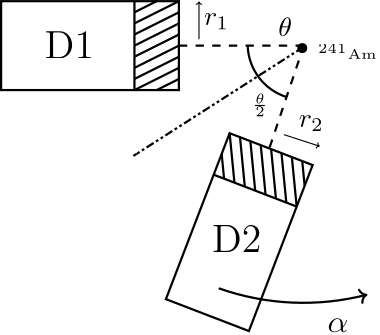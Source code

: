 <?xml version="1.0"?>
<!DOCTYPE ipe SYSTEM "ipe.dtd">
<ipe version="70218" creator="Ipe 7.2.23">
<info created="D:20210403233436" modified="D:20210404225552"/>
<ipestyle name="tikz">
<symbol name="arrow/normal(spx)">
<path stroke="sym-stroke" pen="sym-pen" cap="1" join="1">
-2.07224 2.39104 m
-1.69365 0.95639
-0.84999 0.27895
0 0 c
-0.84999 -0.27895
-1.69365 -0.95639
-2.07224 -2.39104 c
</path>
</symbol>
<symbol name="mark/circle(sx)" transformations="translations">
<path fill="sym-stroke">
0.6 0 0 0.6 0 0 e
0.4 0 0 0.4 0 0 e
</path>
</symbol>
<symbol name="mark/disk(sx)" transformations="translations">
<path fill="sym-stroke">
0.6 0 0 0.6 0 0 e
</path>
</symbol>
<symbol name="mark/fdisk(sfx)" transformations="translations">
<group>
<path fill="sym-fill">
0.5 0 0 0.5 0 0 e
</path>
<path fill="sym-stroke" fillrule="eofill">
0.6 0 0 0.6 0 0 e
0.4 0 0 0.4 0 0 e
</path>
</group>
</symbol>
<symbol name="mark/box(sx)" transformations="translations">
<path fill="sym-stroke" fillrule="eofill">
-0.6 -0.6 m
0.6 -0.6 l
0.6 0.6 l
-0.6 0.6 l
h
-0.4 -0.4 m
0.4 -0.4 l
0.4 0.4 l
-0.4 0.4 l
h
</path>
</symbol>
<symbol name="mark/square(sx)" transformations="translations">
<path fill="sym-stroke">
-0.6 -0.6 m
0.6 -0.6 l
0.6 0.6 l
-0.6 0.6 l
h
</path>
</symbol>
<symbol name="mark/fsquare(sfx)" transformations="translations">
<group>
<path fill="sym-fill">
-0.5 -0.5 m
0.5 -0.5 l
0.5 0.5 l
-0.5 0.5 l
h
</path>
<path fill="sym-stroke" fillrule="eofill">
-0.6 -0.6 m
0.6 -0.6 l
0.6 0.6 l
-0.6 0.6 l
h
-0.4 -0.4 m
0.4 -0.4 l
0.4 0.4 l
-0.4 0.4 l
h
</path>
</group>
</symbol>
<symbol name="mark/cross(sx)" transformations="translations">
<group>
<path fill="sym-stroke">
-0.43 -0.57 m
0.57 0.43 l
0.43 0.57 l
-0.57 -0.43 l
h
</path>
<path fill="sym-stroke">
-0.43 0.57 m
0.57 -0.43 l
0.43 -0.57 l
-0.57 0.43 l
h
</path>
</group>
</symbol>
<symbol name="arrow/To(spx)">
<path stroke="sym-stroke" pen="sym-pen" cap="1" join="1">
-2.07224 2.39104 m
-1.69365 0.95639
-0.84999 0.27895
0 0 c
-0.84999 -0.27895
-1.69365 -0.95639
-2.07224 -2.39104 c
</path>
</symbol>
<symbol name="arrow/To To(spx)">
<group>
<path stroke="sym-stroke" pen="sym-pen" cap="1" join="1">
-2.07224 2.39104 m
-1.69365 0.95639
-0.84999 0.27895
0 0 c
-0.84999 -0.27895
-1.69365 -0.95639
-2.07224 -2.39104 c
</path>
<path matrix="1 0 0 1 -2.47075 0" stroke="sym-stroke" pen="sym-pen" cap="1" join="1">
-2.07224 2.39104 m
-1.69365 0.95639
-0.84999 0.27895
0 0 c
-0.84999 -0.27895
-1.69365 -0.95639
-2.07224 -2.39104 c
</path>
</group>
</symbol>
<symbol name="arrow/Latex(spx)">
<path matrix="1 0 0 1 -3.7613 0" stroke="sym-stroke" fill="sym-stroke" pen="sym-pen" cap="0" join="0">
3.7613 0 m
3.2994 0.11273
1.26901 0.75153
0 1.44672 c
0 -1.44672 l
1.26901 -0.75153
3.2994 -0.11273
3.7613 0 c
h
</path>
</symbol>
<symbol name="arrow/Latex[open](spx)">
<path matrix="1 0 0 1 -3.7613 0" stroke="sym-stroke" fill="white" pen="sym-pen" cap="0" join="0">
3.7613 0 m
3.2994 0.11273
1.26901 0.75153
0 1.44672 c
0 -1.44672 l
1.26901 -0.75153
3.2994 -0.11273
3.7613 0 c
h
</path>
</symbol>
<symbol name="arrow/Stealth(spx)">
<path matrix="1 0 0 1 -4.21463 0" stroke="sym-stroke" fill="sym-stroke" pen="sym-pen" cap="0" join="0">
4.21463 0 m
0.64343 1.34572 l
1.8178 0 l
0.64343 -1.34572 l
h
</path>
</symbol>
<symbol name="arrow/Stealth[open](spx)">
<path matrix="1 0 0 1 -4.21463 0" stroke="sym-stroke" fill="white" pen="sym-pen" cap="0" join="0">
4.21463 0 m
0.64343 1.34572 l
1.8178 0 l
0.64343 -1.34572 l
h
</path>
</symbol>
<symbol name="arrow/Triangle(spx)">
<path matrix="1 0 0 1 -3.17348 0" stroke="sym-stroke" fill="sym-stroke" pen="sym-pen" cap="0" join="0">
3.17348 0 m
0.19925 1.76338 l
0.19925 0 l
0.19925 -1.76338 l
h
</path>
</symbol>
<symbol name="arrow/Triangle[open](spx)">
<path matrix="1 0 0 1 -3.17348 0" stroke="sym-stroke" fill="white" pen="sym-pen" cap="0" join="0">
3.17348 0 m
0.19925 1.76338 l
0.19925 0 l
0.19925 -1.76338 l
h
</path>
</symbol>
<symbol name="arrow/Kite(spx)">
<path matrix="1 0 0 1 -5.10841 0" stroke="sym-stroke" fill="sym-stroke" pen="sym-pen" cap="0" join="0">
5.10841 0 m
1.48842 1.20667 l
0.28177 0 l
1.48842 -1.20667 l
h
</path>
</symbol>
<symbol name="arrow/Kite[open](spx)">
<path matrix="1 0 0 1 -5.10841 0" stroke="sym-stroke" fill="white" pen="sym-pen" cap="0" join="0">
5.10841 0 m
1.48842 1.20667 l
0.28177 0 l
1.48842 -1.20667 l
h
</path>
</symbol>
<symbol name="arrow/Hooks(spx)">
<path stroke="sym-stroke" pen="sym-pen" cap="0" join="0">
0 2.09215 m
0.57773 2.09215
1.04607 1.62381
1.04607 1.04607 c
1.04607 0.46834
0.57773 0
0 0 c
0.57773 0
1.04607 -0.46834
1.04607 -1.04607 c
1.04607 -1.62381
0.57773 -2.09215
0 -2.09215 c
</path>
</symbol>
<symbol name="arrow/Hooks[harpoon](spx)">
<path stroke="sym-stroke" pen="sym-pen" cap="0" join="0">
0 2.09215 m
0.57773 2.09215
1.04607 1.62381
1.04607 1.04607 c
1.04607 0.46834
0.57773 0
0 0 c
</path>
</symbol>
<symbol name="arrow/Hooks[harpoon,swap](spx)">
<path stroke="sym-stroke" pen="sym-pen" cap="0" join="0">
0 0 m
0.57773 0
1.04607 -0.46834
1.04607 -1.04607 c
1.04607 -1.62381
0.57773 -2.09215
0 -2.09215 c
</path>
</symbol>
<symbol name="arrow/Bar(spx)">
<path stroke="sym-stroke" pen="sym-pen" cap="0" join="0">
0 2.29141 m
0 -2.29141 l
</path>
</symbol>
<symbol name="arrow/To Bar(spx)">
<group>
<path matrix="1 0 0 1 -0.3985 0" stroke="sym-stroke" pen="sym-pen" cap="1" join="1">
-2.07224 2.39104 m
-1.69365 0.95639
-0.84999 0.27895
0 0 c
-0.84999 -0.27895
-1.69365 -0.95639
-2.07224 -2.39104 c
</path>
<path stroke="sym-stroke" pen="sym-pen" cap="0" join="0">
0 2.29141 m
0 -2.29141 l
</path>
</group>
</symbol>
<anglesize name="22.5 deg" value="22.5"/>
<anglesize name="30 deg" value="30"/>
<anglesize name="45 deg" value="45"/>
<anglesize name="60 deg" value="60"/>
<anglesize name="90 deg" value="90"/>
<arrowsize name="large" value="1.4"/>
<arrowsize name="normal" value="1"/>
<arrowsize name="small" value="0.7"/>
<arrowsize name="tiny" value="0.4"/>
<color name="blue" value="0 0 1"/>
<color name="brown" value="0.75 0.5 0.25"/>
<color name="cyan" value="0 1 1"/>
<color name="darkgray" value="0.25"/>
<color name="gray" value="0.5"/>
<color name="green" value="0 1 0"/>
<color name="lightgray" value="0.75"/>
<color name="lime" value="0.75 1 0"/>
<color name="magenta" value="1 0 1"/>
<color name="olive" value="0.5 0.5 0"/>
<color name="orange" value="1 0.5 0"/>
<color name="pink" value="1 0.75 0.75"/>
<color name="purple" value="0.75 0 0.25"/>
<color name="red" value="1 0 0"/>
<color name="teal" value="0 0.5 0.5"/>
<color name="violet" value="0.5 0 0.5"/>
<color name="yellow" value="1 1 0"/>
<dashstyle name="dash dot dot" value="[3 2 1 2 1 2] 0"/>
<dashstyle name="dash dot" value="[3 2 1 2] 0"/>
<dashstyle name="dashed" value="[3] 0"/>
<dashstyle name="densely dash dot dot" value="[3 1 1 1 1 1] 0"/>
<dashstyle name="densely dash dot" value="[3 1 1 1] 0"/>
<dashstyle name="densely dashed" value="[3 2] 0"/>
<dashstyle name="densely dotted" value="[1 1] 0"/>
<dashstyle name="dotted" value="[1 3] 0"/>
<dashstyle name="loosely dash dot dot" value="[3 4 1 4 1 4] 0"/>
<dashstyle name="loosely dash dot" value="[3 4 1 4] 0"/>
<dashstyle name="loosely dashed" value="[3 6] 0"/>
<dashstyle name="loosely dotted" value="[1 4] 0"/>
<dashstyle name="solid" value="[] 0"/>
<gridsize name="10 pts (~3.5 mm)" value="10"/>
<gridsize name="14 pts (~5 mm)" value="14"/>
<gridsize name="16 pts (~6 mm)" value="16"/>
<gridsize name="20 pts (~7 mm)" value="20"/>
<gridsize name="28 pts (~10 mm)" value="28"/>
<gridsize name="32 pts (~12 mm)" value="32"/>
<gridsize name="4 pts" value="4"/>
<gridsize name="56 pts (~20 mm)" value="56"/>
<gridsize name="8 pts (~3 mm)" value="8"/>
<opacity name="nearly opaque" value="0.75"/>
<opacity name="nearly transparent" value="0.25"/>
<opacity name="opaque" value="1"/>
<opacity name="semitransparent" value="0.5"/>
<opacity name="transparent" value="0.001"/>
<opacity name="ultra nearly opaque" value="0.95"/>
<opacity name="ultra nearly transparent" value="0.05"/>
<opacity name="very nearly opaque" value="0.9"/>
<opacity name="very nearly transparent" value="0.1"/>
<pen name="semithick" value="0.6"/>
<pen name="thick" value="0.8"/>
<pen name="thin" value="0.4"/>
<pen name="ultra thick" value="1.6"/>
<pen name="ultra thin" value="0.1"/>
<pen name="very thick" value="1.2"/>
<pen name="very thin" value="0.2"/>
<symbolsize name="large" value="5"/>
<symbolsize name="small" value="2"/>
<symbolsize name="tiny" value="1.1"/>
<textsize name="Huge" value="\Huge"/>
<textsize name="LARGE" value="\LARGE"/>
<textsize name="Large" value="\Large"/>
<textsize name="footnote" value="\footnotesize"/>
<textsize name="huge" value="\huge"/>
<textsize name="large" value="\large"/>
<textsize name="small" value="\small"/>
<textsize name="tiny" value="\tiny"/>
<pathstyle cap="0" join="0" fillrule="wind"/>
<tiling name="horizontal lines" angle="0" step="3" width="0.4"/>
<tiling name="vertical lines" angle="90" step="3" width="0.4"/>
<tiling name="north east lines" angle="45" step="2.1213" width="0.4"/>
<tiling name="north west lines" angle="135" step="2.1213" width="0.4"/>
</ipestyle>
<page>
<layer name="alpha"/>
<view layers="alpha" active="alpha"/>
<group layer="alpha">
<path stroke="black" pen="thick">
160 768 m
160 736 l
224 736 l
224 768 l
h
</path>
<path stroke="black" pen="thick">
224 736 m
224 736 l
224 736 l
224 736 l
h
</path>
<path stroke="black" pen="thick">
208 768 m
208 736 l
208 736 l
</path>
<path stroke="black" pen="thick">
208 760 m
224 768 l
</path>
<path stroke="black" pen="thick">
208 756 m
224 764 l
</path>
<path stroke="black" pen="thick">
208 752 m
224 760 l
</path>
<path stroke="black" pen="thick">
208 748 m
224 756 l
</path>
<path stroke="black" pen="thick">
208 744 m
224 752 l
</path>
<path stroke="black" pen="thick">
208 740 m
224 748 l
</path>
<path stroke="black" pen="thick">
208 736 m
224 744 l
</path>
<path stroke="black" pen="thick">
216 736 m
224 740 l
</path>
<path stroke="black" pen="thick">
208 764 m
216 768 l
</path>
</group>
<group matrix="0.358464 0.933544 -0.933544 0.358464 878.931 236.052">
<path stroke="black" pen="thick">
160 768 m
160 736 l
224 736 l
224 768 l
h
</path>
<path stroke="black" pen="thick">
224 736 m
224 736 l
224 736 l
224 736 l
h
</path>
<path stroke="black" pen="thick">
208 768 m
208 736 l
208 736 l
</path>
<path stroke="black" pen="thick">
208 760 m
224 768 l
</path>
<path stroke="black" pen="thick">
208 756 m
224 764 l
</path>
<path stroke="black" pen="thick">
208 752 m
224 760 l
</path>
<path stroke="black" pen="thick">
208 748 m
224 756 l
</path>
<path stroke="black" pen="thick">
208 744 m
224 752 l
</path>
<path stroke="black" pen="thick">
208 740 m
224 748 l
</path>
<path stroke="black" pen="thick">
208 736 m
224 744 l
</path>
<path stroke="black" pen="thick">
216 736 m
224 740 l
</path>
<path stroke="black" pen="thick">
208 764 m
216 768 l
</path>
</group>
<path stroke="black" dash="dashed" pen="thick">
224 752 m
272 752 l
</path>
<path stroke="black" arrow="normal/tiny">
231.235 754.319 m
231.235 767.725 l
</path>
<text matrix="1 0 0 1 2.12546 -0.817484" transformations="translations" pos="230.908 760.204" stroke="black" type="label" width="8.964" height="4.294" depth="1.49" valign="baseline" style="math">r_1</text>
<text matrix="1 0 0 1 -1.69924 -11.6823" transformations="translations" pos="177.362 759.096" stroke="black" type="label" width="17.752" height="9.803" depth="0" valign="baseline" size="Large">D1</text>
<text matrix="0.957008 -0.290062 0.290062 0.957008 -153.99 2.68893" transformations="translations" pos="177.362 759.096" stroke="black" type="label" width="17.752" height="9.803" depth="0" valign="baseline" size="Large">D2</text>
<path stroke="black" dash="dashed" pen="thick">
269.073 752.317 m
255.823 712.848 l
</path>
<path stroke="black" dash="densely dash dot dot" pen="thick">
268.791 751.472 m
207.613 712.284 l
208.459 712.848 l
208.177 712.848 l
208.177 712.848 l
</path>
<path stroke="black" pen="thick">
248.775 751.754 m
20.0345 0 0 20.0345 268.791 752.599 262.899 733.451 a
</path>
<path matrix="-0.310021 -0.95073 0.95073 -0.310021 -383.671 1173.66" stroke="black" arrow="normal/tiny">
231.235 754.319 m
231.235 767.725 l
</path>
<text matrix="1 0 0 1 36.2383 -37.4678" transformations="translations" pos="230.908 760.204" stroke="black" type="label" width="8.964" height="4.294" depth="1.49" valign="baseline" style="math">r_2</text>
<text matrix="1 0 0 1 -16.3517 -3.94695" transformations="translations" pos="276.121 759.366" stroke="black" type="label" width="4.954" height="6.918" depth="0" valign="baseline" style="math">\theta</text>
<path stroke="black" pen="thick" arrow="normal/normal">
238.343 664.639 m
91.2188 0 0 91.2188 268.791 750.626 291.469 662.271 a
</path>
<text matrix="1 0 0 1 3.66503 -4.22888" transformations="translations" pos="273.866 653.08" stroke="black" type="label" width="7.522" height="5.147" depth="0" valign="baseline" size="large" style="math">\alpha</text>
<text matrix="1 0 0 1 -39.1876 -20.8625" transformations="translations" pos="289.372 750.062" stroke="black" type="label" width="5.937" height="5.389" depth="2.65" valign="baseline" size="tiny" style="math">\frac{\theta}{2}</text>
<use name="mark/circle(sx)" pos="268.399 751.108" size="normal" stroke="black"/>
<text matrix="1 0 0 1 -15.2264 -9.04066" transformations="translations" pos="289.335 756.342" stroke="black" type="label" width="21.019" height="5.22" depth="0" valign="baseline" size="tiny">$^{241}$Am</text>
</page>
</ipe>
